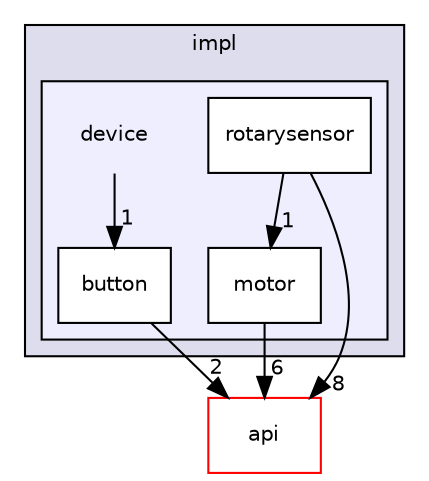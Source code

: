 digraph "include/okapi/impl/device" {
  compound=true
  node [ fontsize="10", fontname="Helvetica"];
  edge [ labelfontsize="10", labelfontname="Helvetica"];
  subgraph clusterdir_9ca976e092481eb07e9003022e88f298 {
    graph [ bgcolor="#ddddee", pencolor="black", label="impl" fontname="Helvetica", fontsize="10", URL="dir_9ca976e092481eb07e9003022e88f298.html"]
  subgraph clusterdir_cbfaa812b5a187f9f977bd73c61fc8cb {
    graph [ bgcolor="#eeeeff", pencolor="black", label="" URL="dir_cbfaa812b5a187f9f977bd73c61fc8cb.html"];
    dir_cbfaa812b5a187f9f977bd73c61fc8cb [shape=plaintext label="device"];
  dir_85d559afbfcbdf6c84d9787c61f5a05a [shape=box label="button" fillcolor="white" style="filled" URL="dir_85d559afbfcbdf6c84d9787c61f5a05a.html"];
  dir_01b54310dbb6efeaab63b7f1d72f5471 [shape=box label="motor" fillcolor="white" style="filled" URL="dir_01b54310dbb6efeaab63b7f1d72f5471.html"];
  dir_bc643c72aed8e064b2fdc893d918342a [shape=box label="rotarysensor" fillcolor="white" style="filled" URL="dir_bc643c72aed8e064b2fdc893d918342a.html"];
  }
  }
  dir_63ebd08b8cf71fd366bf0de4231ab7e6 [shape=box label="api" fillcolor="white" style="filled" color="red" URL="dir_63ebd08b8cf71fd366bf0de4231ab7e6.html"];
  dir_85d559afbfcbdf6c84d9787c61f5a05a->dir_63ebd08b8cf71fd366bf0de4231ab7e6 [headlabel="2", labeldistance=1.5 headhref="dir_000035_000011.html"];
  dir_cbfaa812b5a187f9f977bd73c61fc8cb->dir_85d559afbfcbdf6c84d9787c61f5a05a [headlabel="1", labeldistance=1.5 headhref="dir_000034_000035.html"];
  dir_bc643c72aed8e064b2fdc893d918342a->dir_01b54310dbb6efeaab63b7f1d72f5471 [headlabel="1", labeldistance=1.5 headhref="dir_000037_000036.html"];
  dir_bc643c72aed8e064b2fdc893d918342a->dir_63ebd08b8cf71fd366bf0de4231ab7e6 [headlabel="8", labeldistance=1.5 headhref="dir_000037_000011.html"];
  dir_01b54310dbb6efeaab63b7f1d72f5471->dir_63ebd08b8cf71fd366bf0de4231ab7e6 [headlabel="6", labeldistance=1.5 headhref="dir_000036_000011.html"];
}

